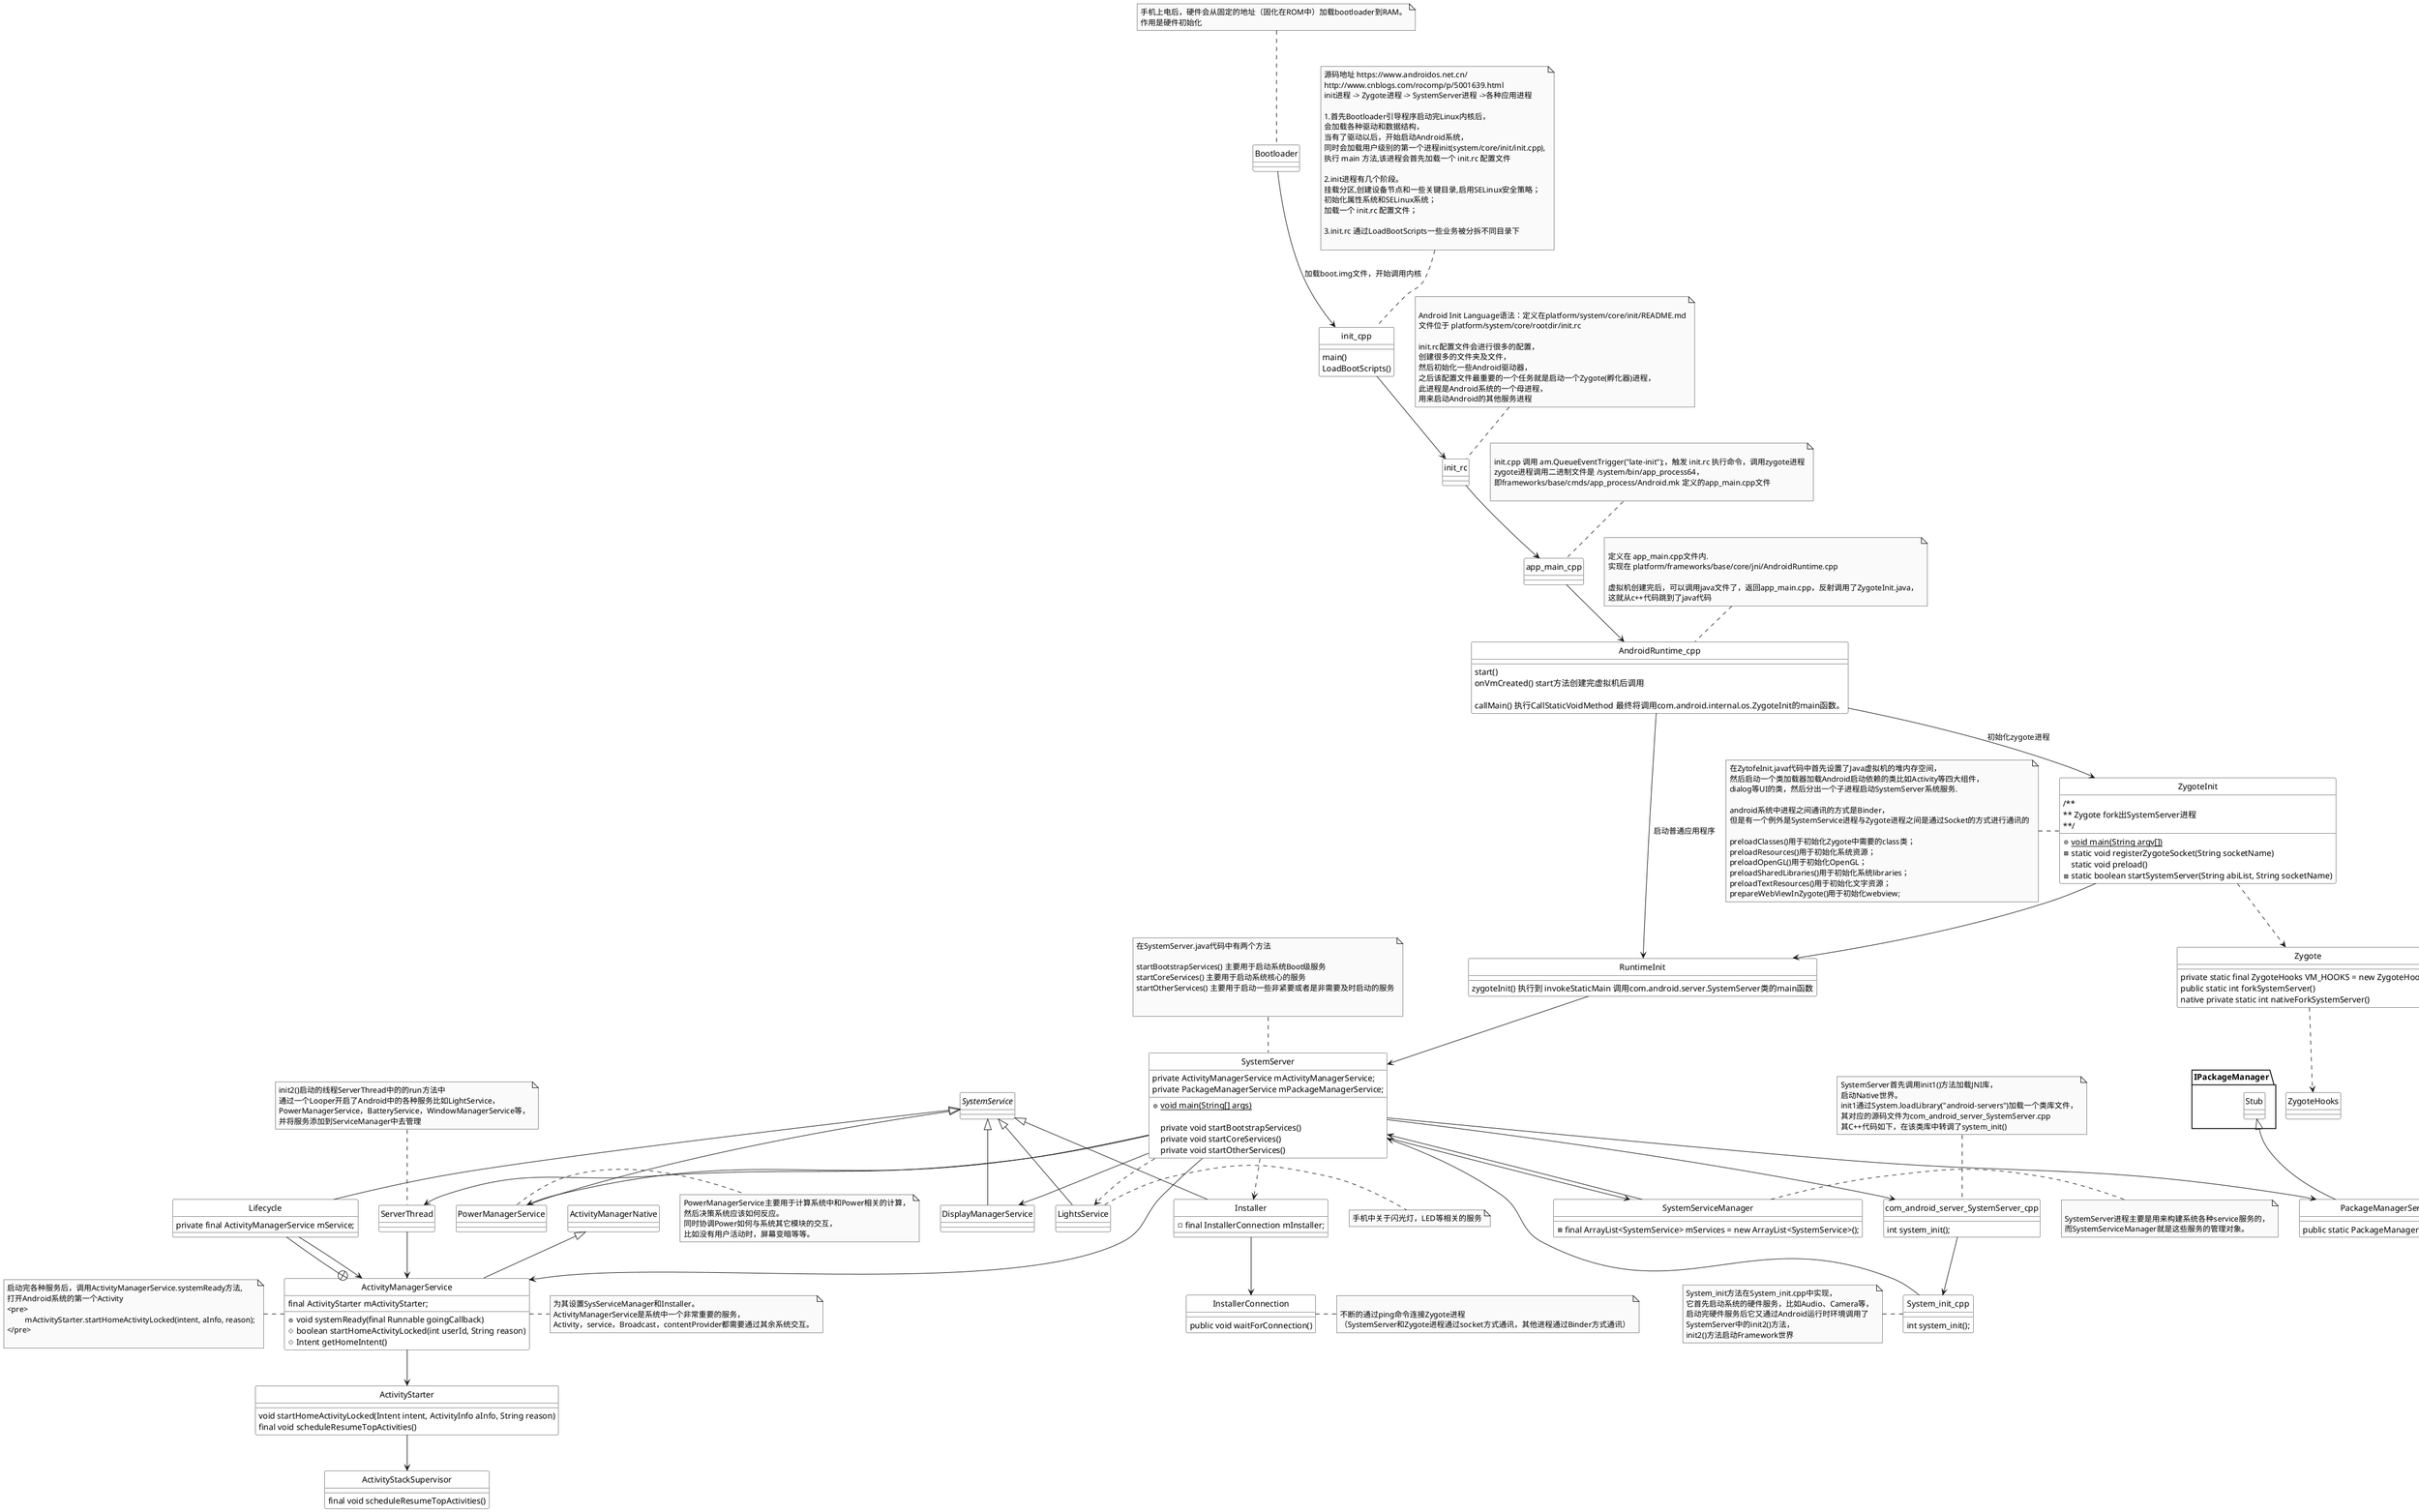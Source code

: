 @startuml

skinparam monochrome true
skinparam classBackgroundColor transparent
skinparam style strictuml
skinparam shadowing false

class Bootloader{

}
note top of Bootloader 
手机上电后，硬件会从固定的地址（固化在ROM中）加载bootloader到RAM。
作用是硬件初始化
end note
Bootloader --> init_cpp :加载boot.img文件，开始调用内核

class init_cpp {
	main()
	LoadBootScripts()
}


note top of init_cpp
源码地址 https://www.androidos.net.cn/
http://www.cnblogs.com/rocomp/p/5001639.html
init进程 –> Zygote进程 –> SystemServer进程 –>各种应用进程

1.首先Bootloader引导程序启动完Linux内核后，
会加载各种驱动和数据结构，
当有了驱动以后，开始启动Android系统，
同时会加载用户级别的第一个进程init(system/core/init/init.cpp),
执行 main 方法,该进程会首先加载一个 init.rc 配置文件

2.init进程有几个阶段。
挂载分区,创建设备节点和一些关键目录,启用SELinux安全策略；
初始化属性系统和SELinux系统；
加载一个 init.rc 配置文件；

3.init.rc 通过LoadBootScripts一些业务被分拆不同目录下

end note

class init_rc{
	

}
note top of init_rc
 
Android Init Language语法：定义在platform/system/core/init/README.md
文件位于 platform/system/core/rootdir/init.rc

init.rc配置文件会进行很多的配置，
创建很多的文件夹及文件，
然后初始化一些Android驱动器，
之后该配置文件最重要的一个任务就是启动一个Zygote(孵化器)进程，
此进程是Android系统的一个母进程，
用来启动Android的其他服务进程
end note

class app_main_cpp{
	
}
note top of app_main_cpp

init.cpp 调用 am.QueueEventTrigger("late-init");，触发 init.rc 执行命令，调用zygote进程
zygote进程调用二进制文件是 /system/bin/app_process64，
即frameworks/base/cmds/app_process/Android.mk 定义的app_main.cpp文件

end note

class AndroidRuntime_cpp{
	start()
	onVmCreated() start方法创建完虚拟机后调用

	callMain() 执行CallStaticVoidMethod 最终将调用com.android.internal.os.ZygoteInit的main函数。
}
note top of AndroidRuntime_cpp

定义在 app_main.cpp文件内.
实现在 platform/frameworks/base/core/jni/AndroidRuntime.cpp

虚拟机创建完后，可以调用java文件了，返回app_main.cpp，反射调用了ZygoteInit.java，
这就从c++代码跳到了java代码
end note



class ZygoteInit {
	+ {static} void main(String argv[])
	- static void registerZygoteSocket(String socketName)
	static void preload()
	/**
	** Zygote fork出SystemServer进程
	**/
	- static boolean startSystemServer(String abiList, String socketName)
}

note left of ZygoteInit
在ZytofeInit.java代码中首先设置了Java虚拟机的堆内存空间，
然后启动一个类加载器加载Android启动依赖的类比如Activity等四大组件，
dialog等UI的类，然后分出一个子进程启动SystemServer系统服务.

android系统中进程之间通讯的方式是Binder，
但是有一个例外是SystemService进程与Zygote进程之间是通过Socket的方式进行通讯的

preloadClasses()用于初始化Zygote中需要的class类； 
preloadResources()用于初始化系统资源； 
preloadOpenGL()用于初始化OpenGL； 
preloadSharedLibraries()用于初始化系统libraries； 
preloadTextResources()用于初始化文字资源； 
prepareWebViewInZygote()用于初始化webview;
end note

class RuntimeInit{

	zygoteInit() 执行到 invokeStaticMain 调用com.android.server.SystemServer类的main函数
}
 

class Zygote{
	private static final ZygoteHooks VM_HOOKS = new ZygoteHooks();
	public static int forkSystemServer()
	native private static int nativeForkSystemServer()
}
class ZygoteHooks {
	
}

class SystemServer {
	private ActivityManagerService mActivityManagerService;
	private PackageManagerService mPackageManagerService;

	+ {static}  void main(String[] args)

	private void startBootstrapServices()
	private void startCoreServices()
	private void startOtherServices()
}
note top of SystemServer
在SystemServer.java代码中有两个方法

startBootstrapServices() 主要用于启动系统Boot级服务 
startCoreServices() 主要用于启动系统核心的服务 
startOtherServices() 主要用于启动一些非紧要或者是非需要及时启动的服务


end note


class SystemServiceManager {
	- final ArrayList<SystemService> mServices = new ArrayList<SystemService>();
}
note right of SystemServiceManager

SystemServer进程主要是用来构建系统各种service服务的，
而SystemServiceManager就是这些服务的管理对象。
end note


class com_android_server_SystemServer_cpp {
	int system_init();

}
note top of com_android_server_SystemServer_cpp
SystemServer首先调用init1()方法加载JNI库，
启动Native世界。
init1通过System.loadLibrary("android-servers")加载一个类库文件，
其对应的源码文件为com_android_server_SystemServer.cpp 
其C++代码如下，在该类库中转调了system_init()
end note


class System_init_cpp{
	int system_init();
}
note left of System_init_cpp
System_init方法在System_init.cpp中实现，
它首先启动系统的硬件服务，比如Audio、Camera等，
启动完硬件服务后它又通过Android运行时环境调用了
SystemServer中的init2()方法，
init2()方法启动Framework世界
end note

class ServerThread {
	
}
note top of ServerThread
init2()启动的线程ServerThread中的的run方法中
通过一个Looper开启了Android中的各种服务比如LightService，
PowerManagerService，BatteryService，WindowManagerService等，
并将服务添加到ServiceManager中去管理
end note

class ActivityManagerService {
	final ActivityStarter mActivityStarter;


	+ void systemReady(final Runnable goingCallback)
	# boolean startHomeActivityLocked(int userId, String reason)
	# Intent getHomeIntent()
}
note left of ActivityManagerService
	启动完各种服务后，调用ActivityManagerService.systemReady方法,
	打开Android系统的第一个Activity
	<pre>
		 mActivityStarter.startHomeActivityLocked(intent, aInfo, reason);
	</pre>

end note
class ActivityStarter {
	void startHomeActivityLocked(Intent intent, ActivityInfo aInfo, String reason)
	final void scheduleResumeTopActivities()
}

class ActivityStackSupervisor{
	final void scheduleResumeTopActivities()

}




init_cpp --> init_rc
init_rc --> app_main_cpp

app_main_cpp --> AndroidRuntime_cpp
AndroidRuntime_cpp --> ZygoteInit :初始化zygote进程
AndroidRuntime_cpp --> RuntimeInit :启动普通应用程序
ZygoteInit --> RuntimeInit
RuntimeInit --> SystemServer
SystemServer --> com_android_server_SystemServer_cpp
com_android_server_SystemServer_cpp --> System_init_cpp
System_init_cpp --> SystemServer
SystemServer --> ServerThread
ServerThread --> ActivityManagerService
ActivityManagerService --> ActivityStarter
ActivityStarter --> ActivityStackSupervisor
ZygoteInit ..> Zygote
Zygote ..> ZygoteHooks
SystemServer --> SystemServiceManager
SystemServiceManager --> SystemServer


abstract class SystemService{
	
}
class Installer extends SystemService{
	- final InstallerConnection mInstaller;
	
}
class InstallerConnection {
	public void waitForConnection()
}
note right of InstallerConnection

不断的通过ping命令连接Zygote进程
（SystemServer和Zygote进程通过socket方式通讯，其他进程通过Binder方式通讯）
end note


class ActivityManagerService extends ActivityManagerNative{
	
}
note right of ActivityManagerService
为其设置SysServiceManager和Installer。
ActivityManagerService是系统中一个非常重要的服务，
Activity，service，Broadcast，contentProvider都需要通过其余系统交互。
end note


class Lifecycle extends SystemService{
	private final ActivityManagerService mService;
}

class PowerManagerService extends SystemService{
	
}
note right of PowerManagerService
PowerManagerService主要用于计算系统中和Power相关的计算，
然后决策系统应该如何反应。
同时协调Power如何与系统其它模块的交互，
比如没有用户活动时，屏幕变暗等等。
end note
class LightsService extends SystemService{
	
}

note right of LightsService
手机中关于闪光灯，LED等相关的服务
end note

class DisplayManagerService extends SystemService{
	
}

class PackageManagerService extends IPackageManager.Stub{
	public static PackageManagerService main()

}
note right of PackageManagerService
apk文件的安装，解析，删除，卸载等等操作。

end note
SystemServer ..> Installer

Installer --> InstallerConnection

Lifecycle --+ ActivityManagerService
SystemServer --> ActivityManagerService
Lifecycle --> ActivityManagerService
SystemServer --> PowerManagerService
SystemServer ..> LightsService
SystemServer --> DisplayManagerService

SystemServer --> PackageManagerService



/'
root@android:/ # ps
USER     PID   PPID  VSIZE  RSS     WCHAN    PC         NAME
root      1     0     420    248   c01bad0a 08054826 S /init
root      2     0     0      0     c013aef2 00000000 S kthreadd
root      3     2     0      0     c0129129 00000000 S ksoftirqd/0
root      4     2     0      0     c01375c3 00000000 S kworker/0:0
root      5     2     0      0     c01375c3 00000000 S kworker/u:0
root      6     2     0      0     c01611c4 00000000 S migration/0
root      7     2     0      0     c0136c9d 00000000 S khelper
root      8     2     0      0     c0197604 00000000 S sync_supers
root      9     2     0      0     c0198197 00000000 S bdi-default
root      10    2     0      0     c0136c9d 00000000 S kintegrityd
root      11    2     0      0     c0136c9d 00000000 S kblockd
root      12    2     0      0     c0136c9d 00000000 S ata_sff
root      13    2     0      0     c038380b 00000000 S khubd
root      14    2     0      0     c01375c3 00000000 S kworker/0:1
root      16    2     0      0     c0191c27 00000000 S kswapd0
root      17    2     0      0     c01d7fdd 00000000 S fsnotify_mark
root      18    2     0      0     c0136c9d 00000000 S crypto
root      31    2     0      0     c01375c3 00000000 S kworker/u:1
root      32    2     0      0     c032aaec 00000000 S scsi_eh_0
root      33    2     0      0     c032aaec 00000000 S scsi_eh_1
root      34    2     0      0     c01375c3 00000000 S kworker/u:2
root      35    2     0      0     c0136c9d 00000000 S kpsmoused
root      36    2     0      0     c0136c9d 00000000 S binder
root      37    2     0      0     c01375c3 00000000 S kworker/u:3
root      38    2     0      0     c01375c3 00000000 S kworker/0:2
root      39    2     0      0     c0511c67 00000000 S krfcommd
root      40    2     0      0     c0136c9d 00000000 S deferwq
root      41    1     424    4     c01bad0a 08054826 S /sbin/ueventd
root      47    2     0      0     c02473d3 00000000 S jbd2/sda6-8
root      48    2     0      0     c0136c9d 00000000 S ext4-dio-unwrit
root      49    2     0      0     c02473d3 00000000 S jbd2/sdb1-8
root      50    2     0      0     c0136c9d 00000000 S ext4-dio-unwrit
root      51    2     0      0     c02473d3 00000000 S jbd2/sdb3-8
root      52    2     0      0     c0136c9d 00000000 S ext4-dio-unwrit
root      53    2     0      0     c0136c9d 00000000 S iprt
root      56    1     11524  2136  ffffffff b7488f80 S /system/bin/genyd
radio     57    1     6052   928   c02eb151 b75c9a0e S /system/bin/logwrapper
shell     58    1     6396   1376  c02eb151 b7591a0e S /system/bin/sh
root      59    1     6864   180   ffffffff 0805a18c S /sbin/adbd
radio     61    57    8404   1176  ffffffff b75aee53 S /system/bin/genybaseband
root      95    1     2096   184   c01bad0a b76a15ba S /sbin/v86d
system    141   1     6208   928   c03ea413 b75addbe S /system/bin/servicemanager
root      142   1     10364  1556  ffffffff b75b29c1 S /system/bin/vold
root      143   1     6260   1180  c0438608 b75dda0e S /system/bin/vinput
root      144   1     6244   952   c01bad0a b74f8f80 S /system/bin/vinput_seamless
root      145   1     42120  3824  ffffffff b75c6f80 S /system/bin/local_opengl
root      146   1     6244   948   c013e7b8 b75649c1 S /system/bin/local_gps
root      147   1     9716   948   c01bad0a b75adf80 S /system/bin/local_camera
root      148   1     9720   948   c01bad0a b7579f80 S /system/bin/local_camera
root      149   1     16224  1996  ffffffff b755b9c1 S /system/bin/netd
root      150   1     6336   976   c043e1df b7518e53 S /system/bin/debuggerd
radio     151   1     11152  1584  ffffffff b75829c1 S /system/bin/rild
system    152   1     71700  6720  ffffffff b75b1dbe S /system/bin/surfaceflinger
root      153   1     482668 42872 ffffffff b759cf80 S zygote
drm       154   1     16660  3868  ffffffff b7543dbe S /system/bin/drmserver
media     155   1     48052  9072  ffffffff b7584dbe S /system/bin/mediaserver
bluetooth 156   1     7172   1760  c01bad0a b74d15ba S /system/bin/dbus-daemon
root      157   1     6280   1204  c04c6d47 b758ea0e S /system/bin/installd
keystore  158   1     8044   1724  c043e1df b7542e53 S /system/bin/keystore
root      166   59    6396   1384  c02eb151 b74efa0e S /system/bin/sh
root      186   59    6388   1436  c01bad0a b755ef80 S logcat
root      326   2     0      0     c01c9e92 00000000 S flush-8:16
system    342   153   566708 40880 ffffffff b759cdbe S system_server
wifi      409   1     9364   2244  c01bad0a b74dff80 S /system/bin/wpa_supplicant
u0_a40    417   153   518828 61408 ffffffff b759e507 S com.android.systemui
u0_a20    465   153   492044 30352 ffffffff b759e507 S com.android.inputmethod.latin
radio     478   153   508172 30668 ffffffff b759e507 S com.android.phone
u0_a21    494   153   522488 42980 ffffffff b759e507 S com.android.launcher
system    508   153   495692 25680 ffffffff b759e507 S com.android.settings
u0_a0     542   153   515184 37428 ffffffff b759e507 S android.process.acore
u0_a45    560   153   488912 23148 ffffffff b759e507 S com.android.smspush
u0_a12    639   153   491392 26344 ffffffff b759e507 S com.android.deskclock
u0_a0     669   153   495288 26256 ffffffff b759e507 S com.android.contacts
dhcp      713   1     6396   1216  c01bad0a b758c5ba S /system/bin/dhcpcd
u0_a58    725   153   500268 32052 ffffffff b759e507 S cn.trinea.android.developertools
u0_a7     743   153   490696 26688 ffffffff b759e507 S com.android.providers.calendar
u0_a14    761   153   492592 29064 ffffffff b759e507 S android.process.media
u0_a15    811   153   499728 28940 ffffffff b759e507 S com.android.email
u0_a16    837   153   496368 24912 ffffffff b759e507 S com.android.exchange
u0_a26    856   153   494824 27188 ffffffff b759e507 S com.android.mms
u0_a43    907   153   489048 23164 ffffffff b759e507 S com.android.voicedialer
u0_a52    919   153   516232 39744 ffffffff b759e507 S com.wandoujia.phoenix2:channel
u0_a52    944   153   555436 50004 ffffffff b759e507 S com.wandoujia.phoenix2
u0_a6     959   153   495556 25872 ffffffff b759e507 S com.android.calendar
u0_a51    1008  153   493688 26224 ffffffff b759e507 S com.wandoujia.phoenix2.usbproxy
u0_a52    1056  944   7104   1172  ffffffff b7df5a0e S uuids_sys
u0_a52    1075  153   505708 36844 ffffffff b759e507 S com.wandoujia.phoenix2:update_service
u0_a48    1087  153   505316 34112 ffffffff b759e507 S com.woqutz.didi
root      1193  2     0      0     c01c9e92 00000000 S flush-8:32
root      1234  59    6396   1388  c010230d b75a7caa S /system/bin/sh
root      1239  1234  6440   1220  00000000 b7592a0e R ps


查看进程的线程
root@android:/ # ps -T -p 153

'/



@enduml